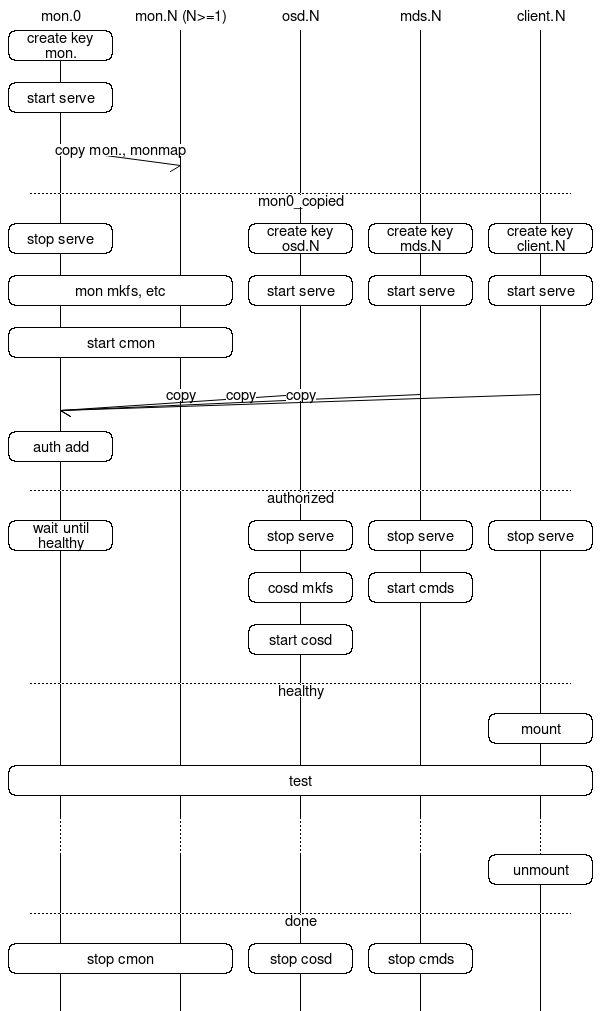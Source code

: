 # MSC for some fictional process
msc {
  arcgradient=16;

  mon0 [label="mon.0"],
  monN [label="mon.N (N>=1)"],
  osdN [label="osd.N"],
  mdsN [label="mds.N"],
  clientN [label="client.N"];

  mon0 rbox mon0 [label="create key mon."];
  mon0 rbox mon0 [label="start serve"];
  mon0 -> monN [label="copy mon., monmap"];
  --- [label="mon0_copied"];
  # msc doesn't understand lifelines; the above would extend here
  mon0 rbox mon0 [label="stop serve"],
  osdN rbox osdN [label="create key osd.N"],
  mdsN rbox mdsN [label="create key mds.N"],
  clientN rbox clientN [label="create key client.N"];
  mon0 rbox monN [label="mon mkfs, etc"],
  osdN rbox osdN [label="start serve"],
  mdsN rbox mdsN [label="start serve"],
  clientN rbox clientN [label="start serve"];
  mon0 rbox monN [label="start cmon"];
  mon0 <- osdN [label="copy"],
  mon0 <- mdsN [label="copy"],
  mon0 <- clientN [label="copy"];
  mon0 rbox mon0 [label="auth add"];
  --- [label="authorized"];
  mon0 rbox mon0 [label="wait until healthy"],
  # msc doesn't understand lifelines; the above would extend here
  osdN rbox osdN [label="stop serve"],
  mdsN rbox mdsN [label="stop serve"],
  clientN rbox clientN [label="stop serve"];
  osdN rbox osdN [label="cosd mkfs"],
  mdsN rbox mdsN [label="start cmds"];
  osdN rbox osdN [label="start cosd"];
  --- [label="healthy"];
  clientN rbox clientN [label="mount"];
  mon0 rbox clientN [label="test"];
  ...;
  clientN rbox clientN [label="unmount"];
  --- [label="done"];
  # msc doesn't understand lifelines; the above would extend here
  mon0 rbox monN [label="stop cmon"],
  osdN rbox osdN [label="stop cosd"],
  mdsN rbox mdsN [label="stop cmds"];
}
